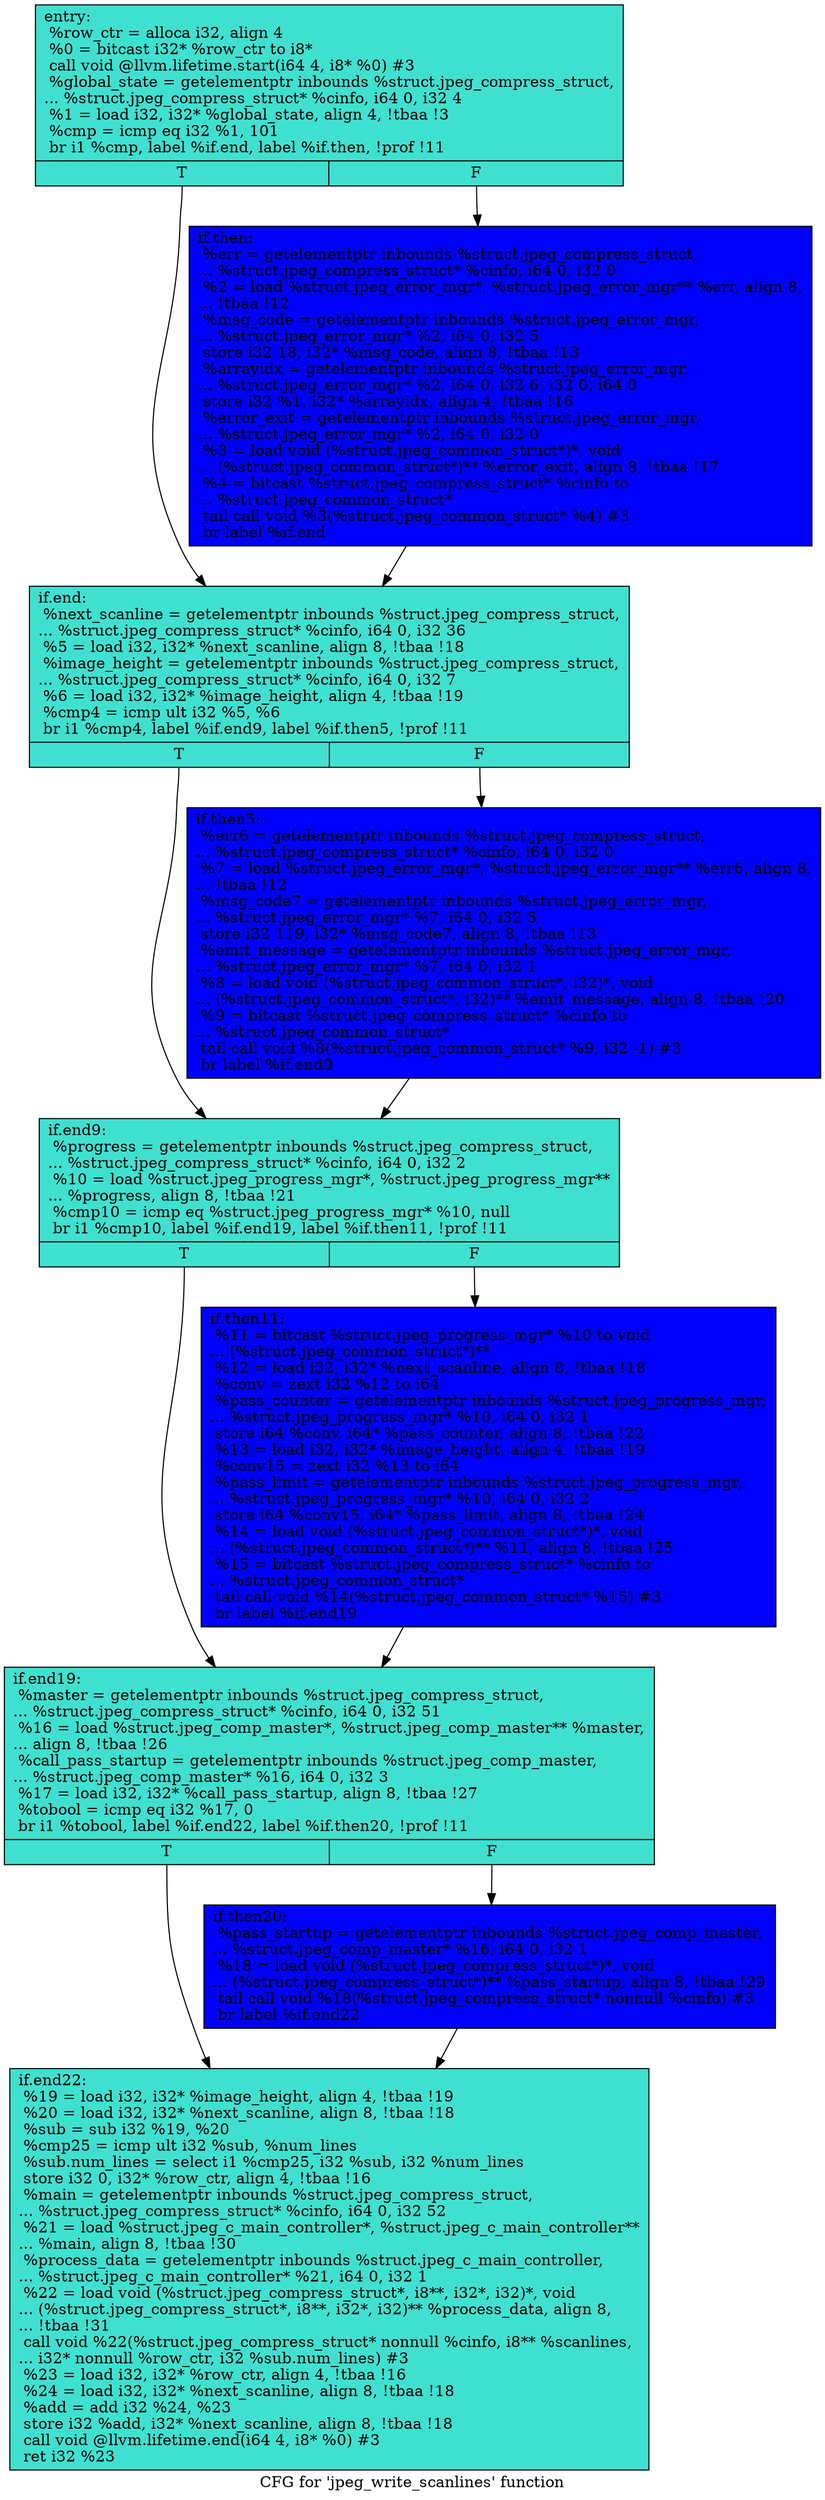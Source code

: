 digraph "CFG for 'jpeg_write_scanlines' function" {
	label="CFG for 'jpeg_write_scanlines' function";

	Node0x5322500 [shape=record, style = filled, fillcolor = turquoise, label="{entry:\l  %row_ctr = alloca i32, align 4\l  %0 = bitcast i32* %row_ctr to i8*\l  call void @llvm.lifetime.start(i64 4, i8* %0) #3\l  %global_state = getelementptr inbounds %struct.jpeg_compress_struct,\l... %struct.jpeg_compress_struct* %cinfo, i64 0, i32 4\l  %1 = load i32, i32* %global_state, align 4, !tbaa !3\l  %cmp = icmp eq i32 %1, 101\l  br i1 %cmp, label %if.end, label %if.then, !prof !11\l|{<s0>T|<s1>F}}"];
	Node0x5322500:s0 -> Node0x5322b90;
	Node0x5322500:s1 -> Node0x5322c60;
	Node0x5322c60 [shape=record, style = filled, fillcolor = blue, label="{if.then:                                          \l  %err = getelementptr inbounds %struct.jpeg_compress_struct,\l... %struct.jpeg_compress_struct* %cinfo, i64 0, i32 0\l  %2 = load %struct.jpeg_error_mgr*, %struct.jpeg_error_mgr** %err, align 8,\l... !tbaa !12\l  %msg_code = getelementptr inbounds %struct.jpeg_error_mgr,\l... %struct.jpeg_error_mgr* %2, i64 0, i32 5\l  store i32 18, i32* %msg_code, align 8, !tbaa !13\l  %arrayidx = getelementptr inbounds %struct.jpeg_error_mgr,\l... %struct.jpeg_error_mgr* %2, i64 0, i32 6, i32 0, i64 0\l  store i32 %1, i32* %arrayidx, align 4, !tbaa !16\l  %error_exit = getelementptr inbounds %struct.jpeg_error_mgr,\l... %struct.jpeg_error_mgr* %2, i64 0, i32 0\l  %3 = load void (%struct.jpeg_common_struct*)*, void\l... (%struct.jpeg_common_struct*)** %error_exit, align 8, !tbaa !17\l  %4 = bitcast %struct.jpeg_compress_struct* %cinfo to\l... %struct.jpeg_common_struct*\l  tail call void %3(%struct.jpeg_common_struct* %4) #3\l  br label %if.end\l}"];
	Node0x5322c60 -> Node0x5322b90;
	Node0x5322b90 [shape=record, style = filled, fillcolor = turquoise, label="{if.end:                                           \l  %next_scanline = getelementptr inbounds %struct.jpeg_compress_struct,\l... %struct.jpeg_compress_struct* %cinfo, i64 0, i32 36\l  %5 = load i32, i32* %next_scanline, align 8, !tbaa !18\l  %image_height = getelementptr inbounds %struct.jpeg_compress_struct,\l... %struct.jpeg_compress_struct* %cinfo, i64 0, i32 7\l  %6 = load i32, i32* %image_height, align 4, !tbaa !19\l  %cmp4 = icmp ult i32 %5, %6\l  br i1 %cmp4, label %if.end9, label %if.then5, !prof !11\l|{<s0>T|<s1>F}}"];
	Node0x5322b90:s0 -> Node0x53252b0;
	Node0x5322b90:s1 -> Node0x5325380;
	Node0x5325380 [shape=record, style = filled, fillcolor = blue, label="{if.then5:                                         \l  %err6 = getelementptr inbounds %struct.jpeg_compress_struct,\l... %struct.jpeg_compress_struct* %cinfo, i64 0, i32 0\l  %7 = load %struct.jpeg_error_mgr*, %struct.jpeg_error_mgr** %err6, align 8,\l... !tbaa !12\l  %msg_code7 = getelementptr inbounds %struct.jpeg_error_mgr,\l... %struct.jpeg_error_mgr* %7, i64 0, i32 5\l  store i32 119, i32* %msg_code7, align 8, !tbaa !13\l  %emit_message = getelementptr inbounds %struct.jpeg_error_mgr,\l... %struct.jpeg_error_mgr* %7, i64 0, i32 1\l  %8 = load void (%struct.jpeg_common_struct*, i32)*, void\l... (%struct.jpeg_common_struct*, i32)** %emit_message, align 8, !tbaa !20\l  %9 = bitcast %struct.jpeg_compress_struct* %cinfo to\l... %struct.jpeg_common_struct*\l  tail call void %8(%struct.jpeg_common_struct* %9, i32 -1) #3\l  br label %if.end9\l}"];
	Node0x5325380 -> Node0x53252b0;
	Node0x53252b0 [shape=record, style = filled, fillcolor = turquoise, label="{if.end9:                                          \l  %progress = getelementptr inbounds %struct.jpeg_compress_struct,\l... %struct.jpeg_compress_struct* %cinfo, i64 0, i32 2\l  %10 = load %struct.jpeg_progress_mgr*, %struct.jpeg_progress_mgr**\l... %progress, align 8, !tbaa !21\l  %cmp10 = icmp eq %struct.jpeg_progress_mgr* %10, null\l  br i1 %cmp10, label %if.end19, label %if.then11, !prof !11\l|{<s0>T|<s1>F}}"];
	Node0x53252b0:s0 -> Node0x5326ce0;
	Node0x53252b0:s1 -> Node0x5326dc0;
	Node0x5326dc0 [shape=record, style = filled, fillcolor = blue, label="{if.then11:                                        \l  %11 = bitcast %struct.jpeg_progress_mgr* %10 to void\l... (%struct.jpeg_common_struct*)**\l  %12 = load i32, i32* %next_scanline, align 8, !tbaa !18\l  %conv = zext i32 %12 to i64\l  %pass_counter = getelementptr inbounds %struct.jpeg_progress_mgr,\l... %struct.jpeg_progress_mgr* %10, i64 0, i32 1\l  store i64 %conv, i64* %pass_counter, align 8, !tbaa !22\l  %13 = load i32, i32* %image_height, align 4, !tbaa !19\l  %conv15 = zext i32 %13 to i64\l  %pass_limit = getelementptr inbounds %struct.jpeg_progress_mgr,\l... %struct.jpeg_progress_mgr* %10, i64 0, i32 2\l  store i64 %conv15, i64* %pass_limit, align 8, !tbaa !24\l  %14 = load void (%struct.jpeg_common_struct*)*, void\l... (%struct.jpeg_common_struct*)** %11, align 8, !tbaa !25\l  %15 = bitcast %struct.jpeg_compress_struct* %cinfo to\l... %struct.jpeg_common_struct*\l  tail call void %14(%struct.jpeg_common_struct* %15) #3\l  br label %if.end19\l}"];
	Node0x5326dc0 -> Node0x5326ce0;
	Node0x5326ce0 [shape=record, style = filled, fillcolor = turquoise, label="{if.end19:                                         \l  %master = getelementptr inbounds %struct.jpeg_compress_struct,\l... %struct.jpeg_compress_struct* %cinfo, i64 0, i32 51\l  %16 = load %struct.jpeg_comp_master*, %struct.jpeg_comp_master** %master,\l... align 8, !tbaa !26\l  %call_pass_startup = getelementptr inbounds %struct.jpeg_comp_master,\l... %struct.jpeg_comp_master* %16, i64 0, i32 3\l  %17 = load i32, i32* %call_pass_startup, align 8, !tbaa !27\l  %tobool = icmp eq i32 %17, 0\l  br i1 %tobool, label %if.end22, label %if.then20, !prof !11\l|{<s0>T|<s1>F}}"];
	Node0x5326ce0:s0 -> Node0x5328bc0;
	Node0x5326ce0:s1 -> Node0x5328c70;
	Node0x5328c70 [shape=record, style = filled, fillcolor = blue, label="{if.then20:                                        \l  %pass_startup = getelementptr inbounds %struct.jpeg_comp_master,\l... %struct.jpeg_comp_master* %16, i64 0, i32 1\l  %18 = load void (%struct.jpeg_compress_struct*)*, void\l... (%struct.jpeg_compress_struct*)** %pass_startup, align 8, !tbaa !29\l  tail call void %18(%struct.jpeg_compress_struct* nonnull %cinfo) #3\l  br label %if.end22\l}"];
	Node0x5328c70 -> Node0x5328bc0;
	Node0x5328bc0 [shape=record, style = filled, fillcolor = turquoise, label="{if.end22:                                         \l  %19 = load i32, i32* %image_height, align 4, !tbaa !19\l  %20 = load i32, i32* %next_scanline, align 8, !tbaa !18\l  %sub = sub i32 %19, %20\l  %cmp25 = icmp ult i32 %sub, %num_lines\l  %sub.num_lines = select i1 %cmp25, i32 %sub, i32 %num_lines\l  store i32 0, i32* %row_ctr, align 4, !tbaa !16\l  %main = getelementptr inbounds %struct.jpeg_compress_struct,\l... %struct.jpeg_compress_struct* %cinfo, i64 0, i32 52\l  %21 = load %struct.jpeg_c_main_controller*, %struct.jpeg_c_main_controller**\l... %main, align 8, !tbaa !30\l  %process_data = getelementptr inbounds %struct.jpeg_c_main_controller,\l... %struct.jpeg_c_main_controller* %21, i64 0, i32 1\l  %22 = load void (%struct.jpeg_compress_struct*, i8**, i32*, i32)*, void\l... (%struct.jpeg_compress_struct*, i8**, i32*, i32)** %process_data, align 8,\l... !tbaa !31\l  call void %22(%struct.jpeg_compress_struct* nonnull %cinfo, i8** %scanlines,\l... i32* nonnull %row_ctr, i32 %sub.num_lines) #3\l  %23 = load i32, i32* %row_ctr, align 4, !tbaa !16\l  %24 = load i32, i32* %next_scanline, align 8, !tbaa !18\l  %add = add i32 %24, %23\l  store i32 %add, i32* %next_scanline, align 8, !tbaa !18\l  call void @llvm.lifetime.end(i64 4, i8* %0) #3\l  ret i32 %23\l}"];
}
